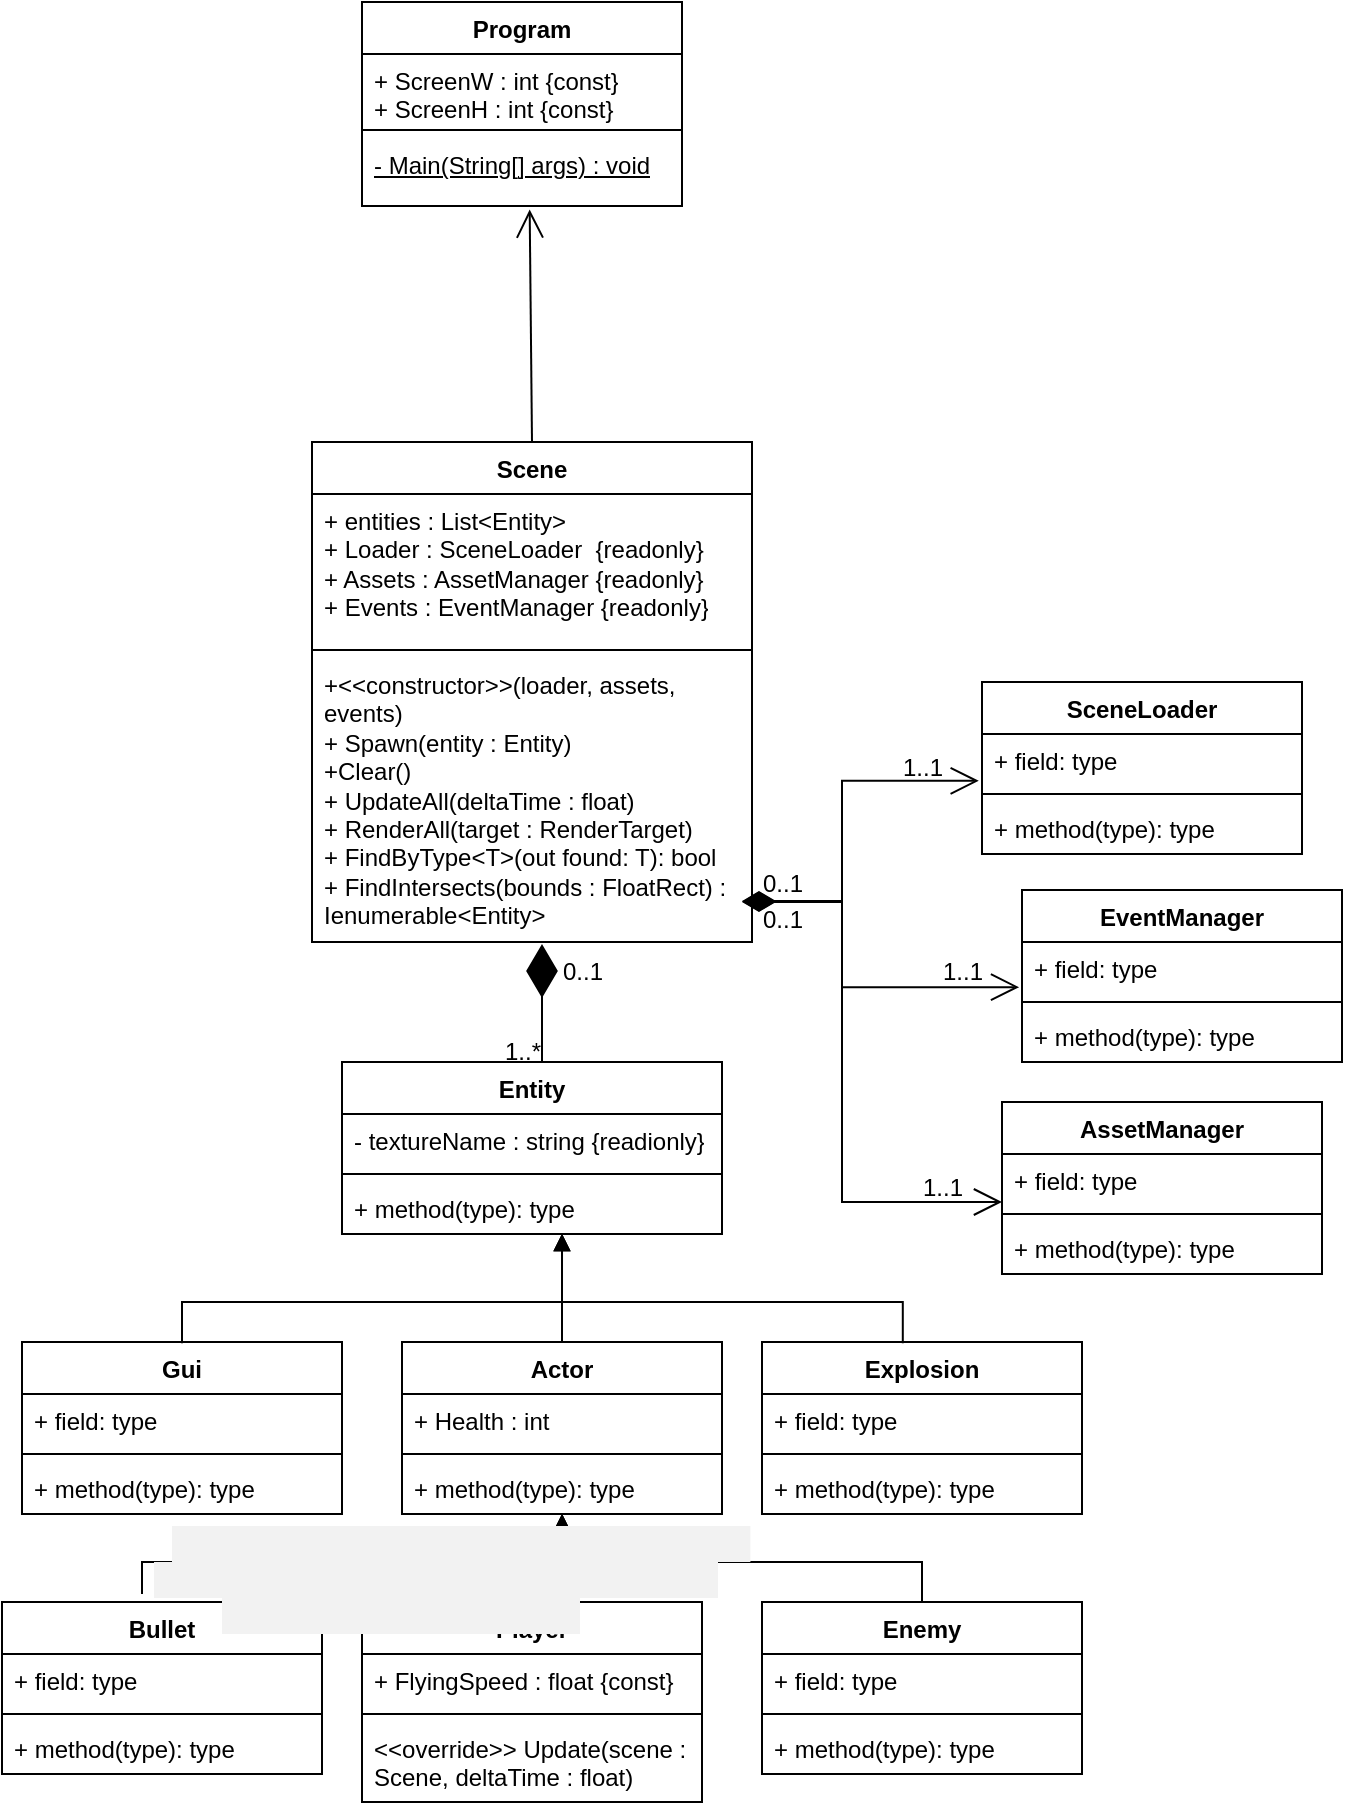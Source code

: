 <mxfile version="28.2.5">
  <diagram name="Page-1" id="TsuPMnn9aCGUMomj6AAi">
    <mxGraphModel dx="1011" dy="1777" grid="1" gridSize="10" guides="1" tooltips="1" connect="1" arrows="1" fold="1" page="1" pageScale="1" pageWidth="827" pageHeight="1169" math="0" shadow="0">
      <root>
        <mxCell id="0" />
        <mxCell id="1" parent="0" />
        <mxCell id="0ZANX-X3bsHkDOByZwOm-1" value="Program" style="swimlane;fontStyle=1;align=center;verticalAlign=top;childLayout=stackLayout;horizontal=1;startSize=26;horizontalStack=0;resizeParent=1;resizeParentMax=0;resizeLast=0;collapsible=1;marginBottom=0;whiteSpace=wrap;html=1;" parent="1" vertex="1">
          <mxGeometry x="290" y="-290" width="160" height="102" as="geometry" />
        </mxCell>
        <mxCell id="0ZANX-X3bsHkDOByZwOm-2" value="+ ScreenW : int {const}&lt;div&gt;+ ScreenH : int {const}&lt;/div&gt;" style="text;strokeColor=none;fillColor=none;align=left;verticalAlign=top;spacingLeft=4;spacingRight=4;overflow=hidden;rotatable=0;points=[[0,0.5],[1,0.5]];portConstraint=eastwest;whiteSpace=wrap;html=1;" parent="0ZANX-X3bsHkDOByZwOm-1" vertex="1">
          <mxGeometry y="26" width="160" height="34" as="geometry" />
        </mxCell>
        <mxCell id="0ZANX-X3bsHkDOByZwOm-3" value="" style="line;strokeWidth=1;fillColor=none;align=left;verticalAlign=middle;spacingTop=-1;spacingLeft=3;spacingRight=3;rotatable=0;labelPosition=right;points=[];portConstraint=eastwest;strokeColor=inherit;" parent="0ZANX-X3bsHkDOByZwOm-1" vertex="1">
          <mxGeometry y="60" width="160" height="8" as="geometry" />
        </mxCell>
        <mxCell id="0ZANX-X3bsHkDOByZwOm-4" value="&lt;u&gt;- Main(String[] args) : void&lt;/u&gt;" style="text;strokeColor=none;fillColor=none;align=left;verticalAlign=top;spacingLeft=4;spacingRight=4;overflow=hidden;rotatable=0;points=[[0,0.5],[1,0.5]];portConstraint=eastwest;whiteSpace=wrap;html=1;" parent="0ZANX-X3bsHkDOByZwOm-1" vertex="1">
          <mxGeometry y="68" width="160" height="34" as="geometry" />
        </mxCell>
        <mxCell id="0ZANX-X3bsHkDOByZwOm-5" value="Entity" style="swimlane;fontStyle=1;align=center;verticalAlign=top;childLayout=stackLayout;horizontal=1;startSize=26;horizontalStack=0;resizeParent=1;resizeParentMax=0;resizeLast=0;collapsible=1;marginBottom=0;whiteSpace=wrap;html=1;" parent="1" vertex="1">
          <mxGeometry x="280" y="240" width="190" height="86" as="geometry" />
        </mxCell>
        <mxCell id="0ZANX-X3bsHkDOByZwOm-6" value="- textureName : string {readionly}" style="text;strokeColor=none;fillColor=none;align=left;verticalAlign=top;spacingLeft=4;spacingRight=4;overflow=hidden;rotatable=0;points=[[0,0.5],[1,0.5]];portConstraint=eastwest;whiteSpace=wrap;html=1;" parent="0ZANX-X3bsHkDOByZwOm-5" vertex="1">
          <mxGeometry y="26" width="190" height="26" as="geometry" />
        </mxCell>
        <mxCell id="0ZANX-X3bsHkDOByZwOm-7" value="" style="line;strokeWidth=1;fillColor=none;align=left;verticalAlign=middle;spacingTop=-1;spacingLeft=3;spacingRight=3;rotatable=0;labelPosition=right;points=[];portConstraint=eastwest;strokeColor=inherit;" parent="0ZANX-X3bsHkDOByZwOm-5" vertex="1">
          <mxGeometry y="52" width="190" height="8" as="geometry" />
        </mxCell>
        <mxCell id="0ZANX-X3bsHkDOByZwOm-8" value="+ method(type): type" style="text;strokeColor=none;fillColor=none;align=left;verticalAlign=top;spacingLeft=4;spacingRight=4;overflow=hidden;rotatable=0;points=[[0,0.5],[1,0.5]];portConstraint=eastwest;whiteSpace=wrap;html=1;" parent="0ZANX-X3bsHkDOByZwOm-5" vertex="1">
          <mxGeometry y="60" width="190" height="26" as="geometry" />
        </mxCell>
        <mxCell id="0ZANX-X3bsHkDOByZwOm-9" value="SceneLoader&lt;div&gt;&lt;br&gt;&lt;/div&gt;" style="swimlane;fontStyle=1;align=center;verticalAlign=top;childLayout=stackLayout;horizontal=1;startSize=26;horizontalStack=0;resizeParent=1;resizeParentMax=0;resizeLast=0;collapsible=1;marginBottom=0;whiteSpace=wrap;html=1;" parent="1" vertex="1">
          <mxGeometry x="600" y="50" width="160" height="86" as="geometry" />
        </mxCell>
        <mxCell id="0ZANX-X3bsHkDOByZwOm-10" value="+ field: type" style="text;strokeColor=none;fillColor=none;align=left;verticalAlign=top;spacingLeft=4;spacingRight=4;overflow=hidden;rotatable=0;points=[[0,0.5],[1,0.5]];portConstraint=eastwest;whiteSpace=wrap;html=1;" parent="0ZANX-X3bsHkDOByZwOm-9" vertex="1">
          <mxGeometry y="26" width="160" height="26" as="geometry" />
        </mxCell>
        <mxCell id="0ZANX-X3bsHkDOByZwOm-11" value="" style="line;strokeWidth=1;fillColor=none;align=left;verticalAlign=middle;spacingTop=-1;spacingLeft=3;spacingRight=3;rotatable=0;labelPosition=right;points=[];portConstraint=eastwest;strokeColor=inherit;" parent="0ZANX-X3bsHkDOByZwOm-9" vertex="1">
          <mxGeometry y="52" width="160" height="8" as="geometry" />
        </mxCell>
        <mxCell id="0ZANX-X3bsHkDOByZwOm-12" value="+ method(type): type" style="text;strokeColor=none;fillColor=none;align=left;verticalAlign=top;spacingLeft=4;spacingRight=4;overflow=hidden;rotatable=0;points=[[0,0.5],[1,0.5]];portConstraint=eastwest;whiteSpace=wrap;html=1;" parent="0ZANX-X3bsHkDOByZwOm-9" vertex="1">
          <mxGeometry y="60" width="160" height="26" as="geometry" />
        </mxCell>
        <mxCell id="0ZANX-X3bsHkDOByZwOm-64" style="edgeStyle=orthogonalEdgeStyle;rounded=0;orthogonalLoop=1;jettySize=auto;html=1;" parent="1" edge="1">
          <mxGeometry relative="1" as="geometry">
            <mxPoint x="200" y="360" as="targetPoint" />
            <mxPoint x="200" y="360" as="sourcePoint" />
          </mxGeometry>
        </mxCell>
        <mxCell id="0ZANX-X3bsHkDOByZwOm-17" value="Gui" style="swimlane;fontStyle=1;align=center;verticalAlign=top;childLayout=stackLayout;horizontal=1;startSize=26;horizontalStack=0;resizeParent=1;resizeParentMax=0;resizeLast=0;collapsible=1;marginBottom=0;whiteSpace=wrap;html=1;" parent="1" vertex="1">
          <mxGeometry x="120" y="380" width="160" height="86" as="geometry" />
        </mxCell>
        <mxCell id="0ZANX-X3bsHkDOByZwOm-18" value="+ field: type" style="text;strokeColor=none;fillColor=none;align=left;verticalAlign=top;spacingLeft=4;spacingRight=4;overflow=hidden;rotatable=0;points=[[0,0.5],[1,0.5]];portConstraint=eastwest;whiteSpace=wrap;html=1;" parent="0ZANX-X3bsHkDOByZwOm-17" vertex="1">
          <mxGeometry y="26" width="160" height="26" as="geometry" />
        </mxCell>
        <mxCell id="0ZANX-X3bsHkDOByZwOm-19" value="" style="line;strokeWidth=1;fillColor=none;align=left;verticalAlign=middle;spacingTop=-1;spacingLeft=3;spacingRight=3;rotatable=0;labelPosition=right;points=[];portConstraint=eastwest;strokeColor=inherit;" parent="0ZANX-X3bsHkDOByZwOm-17" vertex="1">
          <mxGeometry y="52" width="160" height="8" as="geometry" />
        </mxCell>
        <mxCell id="0ZANX-X3bsHkDOByZwOm-20" value="+ method(type): type" style="text;strokeColor=none;fillColor=none;align=left;verticalAlign=top;spacingLeft=4;spacingRight=4;overflow=hidden;rotatable=0;points=[[0,0.5],[1,0.5]];portConstraint=eastwest;whiteSpace=wrap;html=1;" parent="0ZANX-X3bsHkDOByZwOm-17" vertex="1">
          <mxGeometry y="60" width="160" height="26" as="geometry" />
        </mxCell>
        <mxCell id="0ZANX-X3bsHkDOByZwOm-21" value="Actor" style="swimlane;fontStyle=1;align=center;verticalAlign=top;childLayout=stackLayout;horizontal=1;startSize=26;horizontalStack=0;resizeParent=1;resizeParentMax=0;resizeLast=0;collapsible=1;marginBottom=0;whiteSpace=wrap;html=1;" parent="1" vertex="1">
          <mxGeometry x="310" y="380" width="160" height="86" as="geometry" />
        </mxCell>
        <mxCell id="0ZANX-X3bsHkDOByZwOm-22" value="+ Health : int" style="text;strokeColor=none;fillColor=none;align=left;verticalAlign=top;spacingLeft=4;spacingRight=4;overflow=hidden;rotatable=0;points=[[0,0.5],[1,0.5]];portConstraint=eastwest;whiteSpace=wrap;html=1;" parent="0ZANX-X3bsHkDOByZwOm-21" vertex="1">
          <mxGeometry y="26" width="160" height="26" as="geometry" />
        </mxCell>
        <mxCell id="0ZANX-X3bsHkDOByZwOm-23" value="" style="line;strokeWidth=1;fillColor=none;align=left;verticalAlign=middle;spacingTop=-1;spacingLeft=3;spacingRight=3;rotatable=0;labelPosition=right;points=[];portConstraint=eastwest;strokeColor=inherit;" parent="0ZANX-X3bsHkDOByZwOm-21" vertex="1">
          <mxGeometry y="52" width="160" height="8" as="geometry" />
        </mxCell>
        <mxCell id="0ZANX-X3bsHkDOByZwOm-24" value="+ method(type): type" style="text;strokeColor=none;fillColor=none;align=left;verticalAlign=top;spacingLeft=4;spacingRight=4;overflow=hidden;rotatable=0;points=[[0,0.5],[1,0.5]];portConstraint=eastwest;whiteSpace=wrap;html=1;" parent="0ZANX-X3bsHkDOByZwOm-21" vertex="1">
          <mxGeometry y="60" width="160" height="26" as="geometry" />
        </mxCell>
        <mxCell id="0ZANX-X3bsHkDOByZwOm-25" value="Player" style="swimlane;fontStyle=1;align=center;verticalAlign=top;childLayout=stackLayout;horizontal=1;startSize=26;horizontalStack=0;resizeParent=1;resizeParentMax=0;resizeLast=0;collapsible=1;marginBottom=0;whiteSpace=wrap;html=1;" parent="1" vertex="1">
          <mxGeometry x="290" y="510" width="170" height="100" as="geometry" />
        </mxCell>
        <mxCell id="0ZANX-X3bsHkDOByZwOm-26" value="+ FlyingSpeed : float {const}&lt;div&gt;&amp;nbsp;&lt;/div&gt;" style="text;strokeColor=none;fillColor=none;align=left;verticalAlign=top;spacingLeft=4;spacingRight=4;overflow=hidden;rotatable=0;points=[[0,0.5],[1,0.5]];portConstraint=eastwest;whiteSpace=wrap;html=1;" parent="0ZANX-X3bsHkDOByZwOm-25" vertex="1">
          <mxGeometry y="26" width="170" height="26" as="geometry" />
        </mxCell>
        <mxCell id="0ZANX-X3bsHkDOByZwOm-27" value="" style="line;strokeWidth=1;fillColor=none;align=left;verticalAlign=middle;spacingTop=-1;spacingLeft=3;spacingRight=3;rotatable=0;labelPosition=right;points=[];portConstraint=eastwest;strokeColor=inherit;" parent="0ZANX-X3bsHkDOByZwOm-25" vertex="1">
          <mxGeometry y="52" width="170" height="8" as="geometry" />
        </mxCell>
        <mxCell id="0ZANX-X3bsHkDOByZwOm-28" value="&amp;lt;&amp;lt;override&amp;gt;&amp;gt; Update(scene : Scene, deltaTime : float)" style="text;strokeColor=none;fillColor=none;align=left;verticalAlign=top;spacingLeft=4;spacingRight=4;overflow=hidden;rotatable=0;points=[[0,0.5],[1,0.5]];portConstraint=eastwest;whiteSpace=wrap;html=1;" parent="0ZANX-X3bsHkDOByZwOm-25" vertex="1">
          <mxGeometry y="60" width="170" height="40" as="geometry" />
        </mxCell>
        <mxCell id="0ZANX-X3bsHkDOByZwOm-29" value="Enemy" style="swimlane;fontStyle=1;align=center;verticalAlign=top;childLayout=stackLayout;horizontal=1;startSize=26;horizontalStack=0;resizeParent=1;resizeParentMax=0;resizeLast=0;collapsible=1;marginBottom=0;whiteSpace=wrap;html=1;" parent="1" vertex="1">
          <mxGeometry x="490" y="510" width="160" height="86" as="geometry" />
        </mxCell>
        <mxCell id="0ZANX-X3bsHkDOByZwOm-30" value="+ field: type" style="text;strokeColor=none;fillColor=none;align=left;verticalAlign=top;spacingLeft=4;spacingRight=4;overflow=hidden;rotatable=0;points=[[0,0.5],[1,0.5]];portConstraint=eastwest;whiteSpace=wrap;html=1;" parent="0ZANX-X3bsHkDOByZwOm-29" vertex="1">
          <mxGeometry y="26" width="160" height="26" as="geometry" />
        </mxCell>
        <mxCell id="0ZANX-X3bsHkDOByZwOm-31" value="" style="line;strokeWidth=1;fillColor=none;align=left;verticalAlign=middle;spacingTop=-1;spacingLeft=3;spacingRight=3;rotatable=0;labelPosition=right;points=[];portConstraint=eastwest;strokeColor=inherit;" parent="0ZANX-X3bsHkDOByZwOm-29" vertex="1">
          <mxGeometry y="52" width="160" height="8" as="geometry" />
        </mxCell>
        <mxCell id="0ZANX-X3bsHkDOByZwOm-32" value="+ method(type): type" style="text;strokeColor=none;fillColor=none;align=left;verticalAlign=top;spacingLeft=4;spacingRight=4;overflow=hidden;rotatable=0;points=[[0,0.5],[1,0.5]];portConstraint=eastwest;whiteSpace=wrap;html=1;" parent="0ZANX-X3bsHkDOByZwOm-29" vertex="1">
          <mxGeometry y="60" width="160" height="26" as="geometry" />
        </mxCell>
        <mxCell id="0ZANX-X3bsHkDOByZwOm-33" value="EventManager" style="swimlane;fontStyle=1;align=center;verticalAlign=top;childLayout=stackLayout;horizontal=1;startSize=26;horizontalStack=0;resizeParent=1;resizeParentMax=0;resizeLast=0;collapsible=1;marginBottom=0;whiteSpace=wrap;html=1;" parent="1" vertex="1">
          <mxGeometry x="620" y="154" width="160" height="86" as="geometry" />
        </mxCell>
        <mxCell id="0ZANX-X3bsHkDOByZwOm-34" value="+ field: type" style="text;strokeColor=none;fillColor=none;align=left;verticalAlign=top;spacingLeft=4;spacingRight=4;overflow=hidden;rotatable=0;points=[[0,0.5],[1,0.5]];portConstraint=eastwest;whiteSpace=wrap;html=1;" parent="0ZANX-X3bsHkDOByZwOm-33" vertex="1">
          <mxGeometry y="26" width="160" height="26" as="geometry" />
        </mxCell>
        <mxCell id="0ZANX-X3bsHkDOByZwOm-35" value="" style="line;strokeWidth=1;fillColor=none;align=left;verticalAlign=middle;spacingTop=-1;spacingLeft=3;spacingRight=3;rotatable=0;labelPosition=right;points=[];portConstraint=eastwest;strokeColor=inherit;" parent="0ZANX-X3bsHkDOByZwOm-33" vertex="1">
          <mxGeometry y="52" width="160" height="8" as="geometry" />
        </mxCell>
        <mxCell id="0ZANX-X3bsHkDOByZwOm-36" value="+ method(type): type" style="text;strokeColor=none;fillColor=none;align=left;verticalAlign=top;spacingLeft=4;spacingRight=4;overflow=hidden;rotatable=0;points=[[0,0.5],[1,0.5]];portConstraint=eastwest;whiteSpace=wrap;html=1;" parent="0ZANX-X3bsHkDOByZwOm-33" vertex="1">
          <mxGeometry y="60" width="160" height="26" as="geometry" />
        </mxCell>
        <mxCell id="0ZANX-X3bsHkDOByZwOm-37" value="AssetManager" style="swimlane;fontStyle=1;align=center;verticalAlign=top;childLayout=stackLayout;horizontal=1;startSize=26;horizontalStack=0;resizeParent=1;resizeParentMax=0;resizeLast=0;collapsible=1;marginBottom=0;whiteSpace=wrap;html=1;" parent="1" vertex="1">
          <mxGeometry x="610" y="260" width="160" height="86" as="geometry" />
        </mxCell>
        <mxCell id="0ZANX-X3bsHkDOByZwOm-38" value="+ field: type" style="text;strokeColor=none;fillColor=none;align=left;verticalAlign=top;spacingLeft=4;spacingRight=4;overflow=hidden;rotatable=0;points=[[0,0.5],[1,0.5]];portConstraint=eastwest;whiteSpace=wrap;html=1;" parent="0ZANX-X3bsHkDOByZwOm-37" vertex="1">
          <mxGeometry y="26" width="160" height="26" as="geometry" />
        </mxCell>
        <mxCell id="0ZANX-X3bsHkDOByZwOm-39" value="" style="line;strokeWidth=1;fillColor=none;align=left;verticalAlign=middle;spacingTop=-1;spacingLeft=3;spacingRight=3;rotatable=0;labelPosition=right;points=[];portConstraint=eastwest;strokeColor=inherit;" parent="0ZANX-X3bsHkDOByZwOm-37" vertex="1">
          <mxGeometry y="52" width="160" height="8" as="geometry" />
        </mxCell>
        <mxCell id="0ZANX-X3bsHkDOByZwOm-40" value="+ method(type): type" style="text;strokeColor=none;fillColor=none;align=left;verticalAlign=top;spacingLeft=4;spacingRight=4;overflow=hidden;rotatable=0;points=[[0,0.5],[1,0.5]];portConstraint=eastwest;whiteSpace=wrap;html=1;" parent="0ZANX-X3bsHkDOByZwOm-37" vertex="1">
          <mxGeometry y="60" width="160" height="26" as="geometry" />
        </mxCell>
        <mxCell id="0ZANX-X3bsHkDOByZwOm-41" value="Explosion" style="swimlane;fontStyle=1;align=center;verticalAlign=top;childLayout=stackLayout;horizontal=1;startSize=26;horizontalStack=0;resizeParent=1;resizeParentMax=0;resizeLast=0;collapsible=1;marginBottom=0;whiteSpace=wrap;html=1;" parent="1" vertex="1">
          <mxGeometry x="490" y="380" width="160" height="86" as="geometry" />
        </mxCell>
        <mxCell id="0ZANX-X3bsHkDOByZwOm-42" value="+ field: type" style="text;strokeColor=none;fillColor=none;align=left;verticalAlign=top;spacingLeft=4;spacingRight=4;overflow=hidden;rotatable=0;points=[[0,0.5],[1,0.5]];portConstraint=eastwest;whiteSpace=wrap;html=1;" parent="0ZANX-X3bsHkDOByZwOm-41" vertex="1">
          <mxGeometry y="26" width="160" height="26" as="geometry" />
        </mxCell>
        <mxCell id="0ZANX-X3bsHkDOByZwOm-43" value="" style="line;strokeWidth=1;fillColor=none;align=left;verticalAlign=middle;spacingTop=-1;spacingLeft=3;spacingRight=3;rotatable=0;labelPosition=right;points=[];portConstraint=eastwest;strokeColor=inherit;" parent="0ZANX-X3bsHkDOByZwOm-41" vertex="1">
          <mxGeometry y="52" width="160" height="8" as="geometry" />
        </mxCell>
        <mxCell id="0ZANX-X3bsHkDOByZwOm-44" value="+ method(type): type" style="text;strokeColor=none;fillColor=none;align=left;verticalAlign=top;spacingLeft=4;spacingRight=4;overflow=hidden;rotatable=0;points=[[0,0.5],[1,0.5]];portConstraint=eastwest;whiteSpace=wrap;html=1;" parent="0ZANX-X3bsHkDOByZwOm-41" vertex="1">
          <mxGeometry y="60" width="160" height="26" as="geometry" />
        </mxCell>
        <mxCell id="0ZANX-X3bsHkDOByZwOm-45" value="Bullet" style="swimlane;fontStyle=1;align=center;verticalAlign=top;childLayout=stackLayout;horizontal=1;startSize=26;horizontalStack=0;resizeParent=1;resizeParentMax=0;resizeLast=0;collapsible=1;marginBottom=0;whiteSpace=wrap;html=1;" parent="1" vertex="1">
          <mxGeometry x="110" y="510" width="160" height="86" as="geometry" />
        </mxCell>
        <mxCell id="0ZANX-X3bsHkDOByZwOm-46" value="+ field: type" style="text;strokeColor=none;fillColor=none;align=left;verticalAlign=top;spacingLeft=4;spacingRight=4;overflow=hidden;rotatable=0;points=[[0,0.5],[1,0.5]];portConstraint=eastwest;whiteSpace=wrap;html=1;" parent="0ZANX-X3bsHkDOByZwOm-45" vertex="1">
          <mxGeometry y="26" width="160" height="26" as="geometry" />
        </mxCell>
        <mxCell id="0ZANX-X3bsHkDOByZwOm-47" value="" style="line;strokeWidth=1;fillColor=none;align=left;verticalAlign=middle;spacingTop=-1;spacingLeft=3;spacingRight=3;rotatable=0;labelPosition=right;points=[];portConstraint=eastwest;strokeColor=inherit;" parent="0ZANX-X3bsHkDOByZwOm-45" vertex="1">
          <mxGeometry y="52" width="160" height="8" as="geometry" />
        </mxCell>
        <mxCell id="0ZANX-X3bsHkDOByZwOm-48" value="+ method(type): type" style="text;strokeColor=none;fillColor=none;align=left;verticalAlign=top;spacingLeft=4;spacingRight=4;overflow=hidden;rotatable=0;points=[[0,0.5],[1,0.5]];portConstraint=eastwest;whiteSpace=wrap;html=1;" parent="0ZANX-X3bsHkDOByZwOm-45" vertex="1">
          <mxGeometry y="60" width="160" height="26" as="geometry" />
        </mxCell>
        <mxCell id="0ZANX-X3bsHkDOByZwOm-62" value="" style="endArrow=block;endFill=1;html=1;edgeStyle=orthogonalEdgeStyle;align=left;verticalAlign=top;rounded=0;exitX=0.5;exitY=0;exitDx=0;exitDy=0;entryX=0.579;entryY=0.977;entryDx=0;entryDy=0;entryPerimeter=0;" parent="1" edge="1">
          <mxGeometry x="-1" relative="1" as="geometry">
            <mxPoint x="200" y="380.6" as="sourcePoint" />
            <mxPoint x="390.01" y="326.002" as="targetPoint" />
            <Array as="points">
              <mxPoint x="200" y="360" />
              <mxPoint x="390" y="360" />
            </Array>
          </mxGeometry>
        </mxCell>
        <mxCell id="0ZANX-X3bsHkDOByZwOm-70" value="" style="endArrow=block;endFill=1;html=1;edgeStyle=orthogonalEdgeStyle;align=left;verticalAlign=top;rounded=0;exitX=0.5;exitY=-0.003;exitDx=0;exitDy=0;exitPerimeter=0;" parent="1" source="0ZANX-X3bsHkDOByZwOm-21" edge="1">
          <mxGeometry x="-1" relative="1" as="geometry">
            <mxPoint x="389.95" y="379" as="sourcePoint" />
            <mxPoint x="390.06" y="326.03" as="targetPoint" />
            <Array as="points">
              <mxPoint x="390" y="326" />
              <mxPoint x="390" y="326" />
            </Array>
          </mxGeometry>
        </mxCell>
        <mxCell id="0ZANX-X3bsHkDOByZwOm-74" value="" style="endArrow=block;endFill=1;html=1;edgeStyle=orthogonalEdgeStyle;align=left;verticalAlign=top;rounded=0;entryX=0.51;entryY=1.037;entryDx=0;entryDy=0;entryPerimeter=0;exitX=0.634;exitY=-0.004;exitDx=0;exitDy=0;exitPerimeter=0;" parent="1" edge="1">
          <mxGeometry x="-1" relative="1" as="geometry">
            <mxPoint x="389.92" y="508.696" as="sourcePoint" />
            <mxPoint x="390.08" y="466.002" as="targetPoint" />
            <Array as="points">
              <mxPoint x="390.48" y="509.04" />
            </Array>
          </mxGeometry>
        </mxCell>
        <mxCell id="0ZANX-X3bsHkDOByZwOm-76" value="" style="endArrow=block;endFill=1;html=1;edgeStyle=orthogonalEdgeStyle;align=left;verticalAlign=top;rounded=0;entryX=0.5;entryY=0.999;entryDx=0;entryDy=0;entryPerimeter=0;" parent="1" edge="1">
          <mxGeometry x="-1" relative="1" as="geometry">
            <mxPoint x="570" y="510.03" as="sourcePoint" />
            <mxPoint x="390" y="466.004" as="targetPoint" />
            <Array as="points">
              <mxPoint x="570" y="490.03" />
              <mxPoint x="390" y="490.03" />
            </Array>
          </mxGeometry>
        </mxCell>
        <mxCell id="0ZANX-X3bsHkDOByZwOm-83" value="" style="endArrow=block;endFill=1;html=1;edgeStyle=orthogonalEdgeStyle;align=left;verticalAlign=top;rounded=0;" parent="1" edge="1">
          <mxGeometry x="-1" relative="1" as="geometry">
            <mxPoint x="180" y="506" as="sourcePoint" />
            <mxPoint x="390" y="466" as="targetPoint" />
            <Array as="points">
              <mxPoint x="180" y="490" />
              <mxPoint x="390" y="490" />
            </Array>
            <mxPoint as="offset" />
          </mxGeometry>
        </mxCell>
        <mxCell id="0ZANX-X3bsHkDOByZwOm-85" value="" style="endArrow=block;endFill=1;html=1;edgeStyle=orthogonalEdgeStyle;align=left;verticalAlign=top;rounded=0;exitX=0.44;exitY=0.007;exitDx=0;exitDy=0;exitPerimeter=0;" parent="1" source="0ZANX-X3bsHkDOByZwOm-41" edge="1">
          <mxGeometry x="-1" relative="1" as="geometry">
            <mxPoint x="560.24" y="365.742" as="sourcePoint" />
            <mxPoint x="390" y="326" as="targetPoint" />
            <Array as="points">
              <mxPoint x="560" y="360" />
              <mxPoint x="390" y="360" />
            </Array>
          </mxGeometry>
        </mxCell>
        <mxCell id="RpczLv7352vA3vRCv6O_-8" value="" style="endArrow=open;html=1;endSize=12;startArrow=diamondThin;startSize=14;startFill=1;edgeStyle=orthogonalEdgeStyle;align=left;verticalAlign=bottom;rounded=0;entryX=-0.01;entryY=0.9;entryDx=0;entryDy=0;entryPerimeter=0;" edge="1" parent="1" target="0ZANX-X3bsHkDOByZwOm-10">
          <mxGeometry x="-1" y="3" relative="1" as="geometry">
            <mxPoint x="480" y="159.5" as="sourcePoint" />
            <mxPoint x="640" y="159.5" as="targetPoint" />
            <Array as="points">
              <mxPoint x="530" y="160" />
              <mxPoint x="530" y="99" />
            </Array>
          </mxGeometry>
        </mxCell>
        <mxCell id="RpczLv7352vA3vRCv6O_-9" value="" style="endArrow=open;html=1;endSize=12;startArrow=diamondThin;startSize=14;startFill=1;edgeStyle=orthogonalEdgeStyle;align=left;verticalAlign=bottom;rounded=0;entryX=-0.009;entryY=0.869;entryDx=0;entryDy=0;entryPerimeter=0;" edge="1" parent="1" target="0ZANX-X3bsHkDOByZwOm-34">
          <mxGeometry x="-1" y="3" relative="1" as="geometry">
            <mxPoint x="480" y="159.8" as="sourcePoint" />
            <mxPoint x="640" y="159.8" as="targetPoint" />
            <Array as="points">
              <mxPoint x="530" y="160" />
              <mxPoint x="530" y="203" />
            </Array>
          </mxGeometry>
        </mxCell>
        <mxCell id="RpczLv7352vA3vRCv6O_-10" value="" style="endArrow=open;html=1;endSize=12;startArrow=diamondThin;startSize=14;startFill=1;edgeStyle=orthogonalEdgeStyle;align=left;verticalAlign=bottom;rounded=0;entryX=0;entryY=0.923;entryDx=0;entryDy=0;entryPerimeter=0;" edge="1" parent="1" target="0ZANX-X3bsHkDOByZwOm-38">
          <mxGeometry x="-1" y="3" relative="1" as="geometry">
            <mxPoint x="480" y="160" as="sourcePoint" />
            <mxPoint x="640" y="160" as="targetPoint" />
            <Array as="points">
              <mxPoint x="530" y="160" />
              <mxPoint x="530" y="310" />
            </Array>
          </mxGeometry>
        </mxCell>
        <mxCell id="RpczLv7352vA3vRCv6O_-14" value="0..1" style="text;html=1;align=center;verticalAlign=middle;resizable=0;points=[];autosize=1;strokeColor=none;fillColor=none;" vertex="1" parent="1">
          <mxGeometry x="380" y="180" width="40" height="30" as="geometry" />
        </mxCell>
        <mxCell id="RpczLv7352vA3vRCv6O_-16" value="1..1" style="text;html=1;align=center;verticalAlign=middle;resizable=0;points=[];autosize=1;strokeColor=none;fillColor=none;" vertex="1" parent="1">
          <mxGeometry x="550" y="78" width="40" height="30" as="geometry" />
        </mxCell>
        <mxCell id="RpczLv7352vA3vRCv6O_-17" value="0..1" style="text;html=1;align=center;verticalAlign=middle;resizable=0;points=[];autosize=1;strokeColor=none;fillColor=none;" vertex="1" parent="1">
          <mxGeometry x="480" y="154" width="40" height="30" as="geometry" />
        </mxCell>
        <mxCell id="RpczLv7352vA3vRCv6O_-18" value="0..1" style="text;html=1;align=center;verticalAlign=middle;resizable=0;points=[];autosize=1;strokeColor=none;fillColor=none;" vertex="1" parent="1">
          <mxGeometry x="480" y="136" width="40" height="30" as="geometry" />
        </mxCell>
        <mxCell id="RpczLv7352vA3vRCv6O_-19" value="1..1" style="text;html=1;align=center;verticalAlign=middle;resizable=0;points=[];autosize=1;strokeColor=none;fillColor=none;" vertex="1" parent="1">
          <mxGeometry x="560" y="288" width="40" height="30" as="geometry" />
        </mxCell>
        <mxCell id="RpczLv7352vA3vRCv6O_-20" value="1..1" style="text;html=1;align=center;verticalAlign=middle;resizable=0;points=[];autosize=1;strokeColor=none;fillColor=none;" vertex="1" parent="1">
          <mxGeometry x="570" y="180" width="40" height="30" as="geometry" />
        </mxCell>
        <mxCell id="RpczLv7352vA3vRCv6O_-25" value="" style="endArrow=open;endFill=1;endSize=12;html=1;rounded=0;exitX=0.5;exitY=0;exitDx=0;exitDy=0;entryX=0.524;entryY=1.052;entryDx=0;entryDy=0;entryPerimeter=0;" edge="1" parent="1" source="RpczLv7352vA3vRCv6O_-35" target="0ZANX-X3bsHkDOByZwOm-4">
          <mxGeometry width="160" relative="1" as="geometry">
            <mxPoint x="260" y="250" as="sourcePoint" />
            <mxPoint x="430" y="-130" as="targetPoint" />
          </mxGeometry>
        </mxCell>
        <mxCell id="RpczLv7352vA3vRCv6O_-29" value="" style="endArrow=diamondThin;endFill=1;endSize=24;html=1;rounded=0;" edge="1" parent="1">
          <mxGeometry width="160" relative="1" as="geometry">
            <mxPoint x="380" y="240" as="sourcePoint" />
            <mxPoint x="380" y="181" as="targetPoint" />
            <Array as="points" />
          </mxGeometry>
        </mxCell>
        <mxCell id="RpczLv7352vA3vRCv6O_-35" value="Scene" style="swimlane;fontStyle=1;align=center;verticalAlign=top;childLayout=stackLayout;horizontal=1;startSize=26;horizontalStack=0;resizeParent=1;resizeParentMax=0;resizeLast=0;collapsible=1;marginBottom=0;whiteSpace=wrap;html=1;" vertex="1" parent="1">
          <mxGeometry x="265" y="-70" width="220" height="250" as="geometry" />
        </mxCell>
        <mxCell id="RpczLv7352vA3vRCv6O_-36" value="+ entities : List&amp;lt;Entity&amp;gt;&lt;div&gt;+ Loader : SceneLoader&amp;nbsp;&lt;span style=&quot;background-color: transparent; color: light-dark(rgb(0, 0, 0), rgb(255, 255, 255));&quot;&gt;&amp;nbsp;&lt;/span&gt;&lt;span style=&quot;background-color: transparent; color: light-dark(rgb(0, 0, 0), rgb(255, 255, 255));&quot;&gt;{readonly}&lt;/span&gt;&lt;/div&gt;&lt;div&gt;+ Assets : AssetManager&lt;span style=&quot;background-color: transparent; color: light-dark(rgb(0, 0, 0), rgb(255, 255, 255));&quot;&gt;&amp;nbsp;&lt;/span&gt;&lt;span style=&quot;background-color: transparent; color: light-dark(rgb(0, 0, 0), rgb(255, 255, 255));&quot;&gt;{readonly}&lt;/span&gt;&lt;/div&gt;&lt;div&gt;+ Events : EventManager {readonly}&lt;/div&gt;" style="text;strokeColor=none;fillColor=none;align=left;verticalAlign=top;spacingLeft=4;spacingRight=4;overflow=hidden;rotatable=0;points=[[0,0.5],[1,0.5]];portConstraint=eastwest;whiteSpace=wrap;html=1;" vertex="1" parent="RpczLv7352vA3vRCv6O_-35">
          <mxGeometry y="26" width="220" height="74" as="geometry" />
        </mxCell>
        <mxCell id="RpczLv7352vA3vRCv6O_-37" value="" style="line;strokeWidth=1;fillColor=none;align=left;verticalAlign=middle;spacingTop=-1;spacingLeft=3;spacingRight=3;rotatable=0;labelPosition=right;points=[];portConstraint=eastwest;strokeColor=inherit;" vertex="1" parent="RpczLv7352vA3vRCv6O_-35">
          <mxGeometry y="100" width="220" height="8" as="geometry" />
        </mxCell>
        <mxCell id="RpczLv7352vA3vRCv6O_-38" value="&lt;div&gt;+&amp;lt;&amp;lt;constructor&amp;gt;&amp;gt;(loader, assets, events)&lt;/div&gt;+ Spawn(entity : Entity)&lt;div&gt;+Clear()&lt;/div&gt;&lt;div&gt;+ UpdateAll(deltaTime : float)&lt;/div&gt;&lt;div&gt;+ RenderAll(target : RenderTarget)&lt;/div&gt;&lt;div&gt;+ FindByType&amp;lt;T&amp;gt;(out found: T): bool&lt;/div&gt;&lt;div&gt;+ FindIntersects(bounds : FloatRect) : Ienumerable&amp;lt;Entity&amp;gt;&lt;/div&gt;&lt;span style=&quot;box-sizing: border-box; color: transparent; position: absolute; white-space: pre; cursor: text; transform-origin: 0% 0%; display: block; float: left; margin-bottom: -810px; margin-right: -810px; background-color: rgb(242, 242, 242); left: 85.752px; top: 763.177px; font-size: 14.976px; font-family: monospace; transform: scaleX(1.003);&quot; class=&quot;textLayer--absolute&quot; dir=&quot;ltr&quot; role=&quot;presentation&quot;&gt;FindByType&lt;/span&gt;&lt;span style=&quot;box-sizing: border-box; color: transparent; position: absolute; white-space: pre; cursor: text; transform-origin: 0% 0%; display: block; float: left; margin-bottom: -810px; margin-right: -810px; background-color: rgb(242, 242, 242); left: 168.405px; top: 763.177px; font-size: 14.976px; font-family: monospace; transform: scaleX(1.001);&quot; class=&quot;textLayer--absolute&quot; dir=&quot;ltr&quot; role=&quot;presentation&quot;&gt;&amp;lt;T&amp;gt;(out found: T): bool&lt;/span&gt;&lt;br style=&quot;box-sizing: border-box; font-family: Lato, sans-serif; font-size: medium; background-color: rgb(242, 242, 242);&quot; class=&quot;textLayer--absolute&quot; role=&quot;presentation&quot;&gt;&lt;span style=&quot;box-sizing: border-box; color: transparent; position: absolute; white-space: pre; cursor: text; transform-origin: 0% 0%; display: block; float: left; margin-bottom: -810px; margin-right: -810px; background-color: rgb(242, 242, 242); left: 77.472px; top: 781.25px; font-size: 14.94px; font-family: monospace;&quot; class=&quot;textLayer--absolute&quot; dir=&quot;ltr&quot; role=&quot;presentation&quot;&gt;+&lt;/span&gt;&lt;span style=&quot;box-sizing: border-box; color: transparent; position: absolute; white-space: pre; cursor: text; transform-origin: 0% 0%; display: block; float: left; margin-bottom: -810px; margin-right: -810px; background-color: rgb(242, 242, 242); left: 85.752px; top: 781.25px; font-size: 14.94px; font-family: monospace; transform: scaleX(1.003);&quot; class=&quot;textLayer--absolute&quot; dir=&quot;ltr&quot; role=&quot;presentation&quot;&gt;FindIntersects&lt;/span&gt;&lt;span style=&quot;box-sizing: border-box; color: transparent; position: absolute; white-space: pre; cursor: text; transform-origin: 0% 0%; display: block; float: left; margin-bottom: -810px; margin-right: -810px; background-color: rgb(242, 242, 242); left: 201.345px; top: 781.25px; font-size: 14.94px; font-family: monospace; transform: scaleX(1.0);&quot; class=&quot;textLayer--absolute&quot; dir=&quot;ltr&quot; role=&quot;presentation&quot;&gt;(bounds:&lt;/span&gt;&lt;span style=&quot;box-sizing: border-box; color: transparent; position: absolute; white-space: pre; cursor: text; transform-origin: 0% 0%; display: block; float: left; margin-bottom: -810px; margin-right: -810px; background-color: rgb(242, 242, 242); left: 267.066px; top: 781.25px; font-size: 14.94px; font-family: monospace;&quot; class=&quot;textLayer--absolute&quot; dir=&quot;ltr&quot; role=&quot;presentation&quot;&gt; &lt;/span&gt;&lt;span style=&quot;box-sizing: border-box; color: transparent; position: absolute; white-space: pre; cursor: text; transform-origin: 0% 0%; display: block; float: left; margin-bottom: -810px; margin-right: -810px; background-color: rgb(242, 242, 242); left: 275.505px; top: 781.25px; font-size: 14.94px; font-family: monospace; transform: scaleX(1.008);&quot; class=&quot;textLayer--absolute&quot; dir=&quot;ltr&quot; role=&quot;presentation&quot;&gt;FloatRect&lt;/span&gt;&lt;span style=&quot;box-sizing: border-box; color: transparent; position: absolute; white-space: pre; cursor: text; transform-origin: 0% 0%; display: block; float: left; margin-bottom: -810px; margin-right: -810px; background-color: rgb(242, 242, 242); left: 349.89px; top: 781.25px; font-size: 14.94px; font-family: monospace;&quot; class=&quot;textLayer--absolute&quot; dir=&quot;ltr&quot; role=&quot;presentation&quot;&gt;)&lt;/span&gt;&lt;br style=&quot;box-sizing: border-box; font-family: Lato, sans-serif; font-size: medium; background-color: rgb(242, 242, 242);&quot; class=&quot;textLayer--absolute&quot; role=&quot;presentation&quot;&gt;&lt;span style=&quot;box-sizing: border-box; color: transparent; position: absolute; white-space: pre; cursor: text; transform-origin: 0% 0%; display: block; float: left; margin-bottom: -810px; margin-right: -810px; background-color: rgb(242, 242, 242); left: 110.592px; top: 799.25px; font-size: 14.94px; font-family: monospace;&quot; class=&quot;textLayer--absolute&quot; dir=&quot;ltr&quot; role=&quot;presentation&quot;&gt;:&lt;/span&gt;&lt;span style=&quot;box-sizing: border-box; color: transparent; position: absolute; white-space: pre; cursor: text; transform-origin: 0% 0%; display: block; float: left; margin-bottom: -810px; margin-right: -810px; background-color: rgb(242, 242, 242); left: 118.809px; top: 799.25px; font-size: 14.94px; font-family: monospace;&quot; class=&quot;textLayer--absolute&quot; dir=&quot;ltr&quot; role=&quot;presentation&quot;&gt; &lt;/span&gt;&lt;span style=&quot;box-sizing: border-box; color: transparent; position: absolute; white-space: pre; cursor: text; transform-origin: 0% 0%; display: block; float: left; margin-bottom: -810px; margin-right: -810px; background-color: rgb(242, 242, 242); left: 127.188px; top: 799.25px; font-size: 14.94px; font-family: monospace; transform: scaleX(1.002);&quot; class=&quot;textLayer--absolute&quot; dir=&quot;ltr&quot; role=&quot;presentation&quot;&gt;IEnumerable&lt;/span&gt;&lt;span style=&quot;box-sizing: border-box; color: transparent; position: absolute; white-space: pre; cursor: text; transform-origin: 0% 0%; display: block; float: left; margin-bottom: -810px; margin-right: -810px; background-color: rgb(242, 242, 242); left: 217.905px; top: 799.25px; font-size: 14.94px; font-family: monospace; transform: scaleX(1.0);&quot; class=&quot;textLayer--absolute&quot; dir=&quot;ltr&quot; role=&quot;presentation&quot;&gt;&amp;lt;Entity&amp;gt;&lt;/span&gt;&lt;div&gt;&lt;br&gt;&lt;/div&gt;" style="text;strokeColor=none;fillColor=none;align=left;verticalAlign=top;spacingLeft=4;spacingRight=4;overflow=hidden;rotatable=0;points=[[0,0.5],[1,0.5]];portConstraint=eastwest;whiteSpace=wrap;html=1;" vertex="1" parent="RpczLv7352vA3vRCv6O_-35">
          <mxGeometry y="108" width="220" height="142" as="geometry" />
        </mxCell>
        <mxCell id="RpczLv7352vA3vRCv6O_-39" value="1..*" style="text;html=1;align=center;verticalAlign=middle;resizable=0;points=[];autosize=1;strokeColor=none;fillColor=none;" vertex="1" parent="1">
          <mxGeometry x="350" y="220" width="40" height="30" as="geometry" />
        </mxCell>
      </root>
    </mxGraphModel>
  </diagram>
</mxfile>
